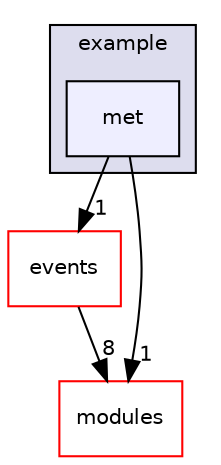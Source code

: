digraph "met" {
  compound=true
  node [ fontsize="10", fontname="Helvetica"];
  edge [ labelfontsize="10", labelfontname="Helvetica"];
  subgraph clusterdir_e397059e1a7bccba74a88984659d4585 {
    graph [ bgcolor="#ddddee", pencolor="black", label="example" fontname="Helvetica", fontsize="10", URL="dir_e397059e1a7bccba74a88984659d4585.html"]
  dir_97a4cbfd3a7ae970be209f7e67ebacdb [shape=box, label="met", style="filled", fillcolor="#eeeeff", pencolor="black", URL="dir_97a4cbfd3a7ae970be209f7e67ebacdb.html"];
  }
  dir_8c49963344259a26845032e86c0550c4 [shape=box label="events" fillcolor="white" style="filled" color="red" URL="dir_8c49963344259a26845032e86c0550c4.html"];
  dir_ee3c23494b4011e6a628e4900ef262df [shape=box label="modules" fillcolor="white" style="filled" color="red" URL="dir_ee3c23494b4011e6a628e4900ef262df.html"];
  dir_8c49963344259a26845032e86c0550c4->dir_ee3c23494b4011e6a628e4900ef262df [headlabel="8", labeldistance=1.5 headhref="dir_000019_000074.html"];
  dir_97a4cbfd3a7ae970be209f7e67ebacdb->dir_8c49963344259a26845032e86c0550c4 [headlabel="1", labeldistance=1.5 headhref="dir_000156_000019.html"];
  dir_97a4cbfd3a7ae970be209f7e67ebacdb->dir_ee3c23494b4011e6a628e4900ef262df [headlabel="1", labeldistance=1.5 headhref="dir_000156_000074.html"];
}
